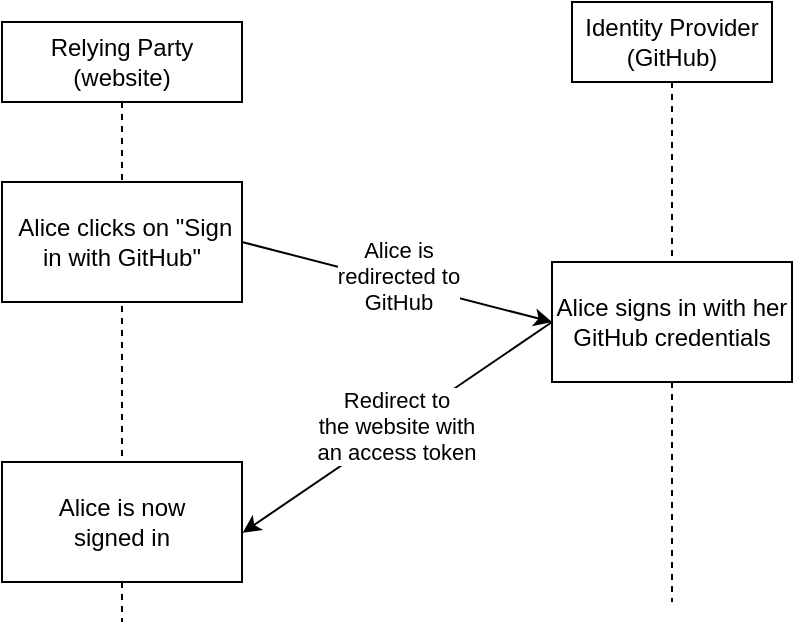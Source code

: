 <mxfile version="22.1.18" type="GitHub">
  <diagram name="Page-1" id="2YBvvXClWsGukQMizWep">
    <mxGraphModel dx="558" dy="290" grid="1" gridSize="10" guides="1" tooltips="1" connect="1" arrows="1" fold="1" page="1" pageScale="1" pageWidth="850" pageHeight="1100" math="0" shadow="0">
      <root>
        <mxCell id="0" />
        <mxCell id="1" parent="0" />
        <mxCell id="aM9ryv3xv72pqoxQDRHE-1" value="&lt;div&gt;Relying Party &lt;br&gt;&lt;/div&gt;&lt;div&gt;(website) &lt;/div&gt;" style="shape=umlLifeline;perimeter=lifelinePerimeter;whiteSpace=wrap;html=1;container=0;dropTarget=0;collapsible=0;recursiveResize=0;outlineConnect=0;portConstraint=eastwest;newEdgeStyle={&quot;edgeStyle&quot;:&quot;elbowEdgeStyle&quot;,&quot;elbow&quot;:&quot;vertical&quot;,&quot;curved&quot;:0,&quot;rounded&quot;:0};" parent="1" vertex="1">
          <mxGeometry x="30" y="40" width="120" height="300" as="geometry" />
        </mxCell>
        <mxCell id="aM9ryv3xv72pqoxQDRHE-5" value="&lt;div&gt;Identity Provider&lt;/div&gt;&lt;div&gt;(GitHub)&lt;br&gt;&lt;/div&gt;" style="shape=umlLifeline;perimeter=lifelinePerimeter;whiteSpace=wrap;html=1;container=0;dropTarget=0;collapsible=0;recursiveResize=0;outlineConnect=0;portConstraint=eastwest;newEdgeStyle={&quot;edgeStyle&quot;:&quot;elbowEdgeStyle&quot;,&quot;elbow&quot;:&quot;vertical&quot;,&quot;curved&quot;:0,&quot;rounded&quot;:0};" parent="1" vertex="1">
          <mxGeometry x="315" y="30" width="100" height="300" as="geometry" />
        </mxCell>
        <mxCell id="QjCBGKmE3sHR-Tw6iVyZ-2" value="Alice signs in with her GitHub credentials" style="rounded=0;whiteSpace=wrap;html=1;" vertex="1" parent="1">
          <mxGeometry x="305" y="160" width="120" height="60" as="geometry" />
        </mxCell>
        <mxCell id="QjCBGKmE3sHR-Tw6iVyZ-3" value="&lt;div align=&quot;center&quot;&gt;&lt;font style=&quot;font-size: 12px;&quot;&gt;&amp;nbsp;Alice clicks on &quot;Sign in with GitHub&quot;&lt;/font&gt;&lt;/div&gt;" style="rounded=0;whiteSpace=wrap;html=1;align=center;" vertex="1" parent="1">
          <mxGeometry x="30" y="120" width="120" height="60" as="geometry" />
        </mxCell>
        <mxCell id="QjCBGKmE3sHR-Tw6iVyZ-4" value="" style="endArrow=classic;html=1;rounded=0;exitX=1;exitY=0.5;exitDx=0;exitDy=0;entryX=0;entryY=0.5;entryDx=0;entryDy=0;" edge="1" parent="1" source="QjCBGKmE3sHR-Tw6iVyZ-3" target="QjCBGKmE3sHR-Tw6iVyZ-2">
          <mxGeometry width="50" height="50" relative="1" as="geometry">
            <mxPoint x="240" y="200" as="sourcePoint" />
            <mxPoint x="290" y="150" as="targetPoint" />
          </mxGeometry>
        </mxCell>
        <mxCell id="QjCBGKmE3sHR-Tw6iVyZ-5" value="&lt;div&gt;Alice is &lt;br&gt;&lt;/div&gt;&lt;div&gt;redirected to &lt;br&gt;&lt;/div&gt;&lt;div&gt;GitHub&lt;br&gt;&lt;/div&gt;" style="edgeLabel;html=1;align=center;verticalAlign=middle;resizable=0;points=[];" vertex="1" connectable="0" parent="QjCBGKmE3sHR-Tw6iVyZ-4">
          <mxGeometry x="0.001" y="3" relative="1" as="geometry">
            <mxPoint as="offset" />
          </mxGeometry>
        </mxCell>
        <mxCell id="QjCBGKmE3sHR-Tw6iVyZ-6" value="&lt;div align=&quot;center&quot;&gt;Alice is now &lt;br&gt;&lt;/div&gt;&lt;div align=&quot;center&quot;&gt;signed in&lt;br&gt;&lt;/div&gt;" style="rounded=0;whiteSpace=wrap;html=1;align=center;" vertex="1" parent="1">
          <mxGeometry x="30" y="260" width="120" height="60" as="geometry" />
        </mxCell>
        <mxCell id="QjCBGKmE3sHR-Tw6iVyZ-8" value="" style="endArrow=classic;html=1;rounded=0;entryX=1.003;entryY=0.589;entryDx=0;entryDy=0;entryPerimeter=0;exitX=0;exitY=0.5;exitDx=0;exitDy=0;" edge="1" parent="1" source="QjCBGKmE3sHR-Tw6iVyZ-2" target="QjCBGKmE3sHR-Tw6iVyZ-6">
          <mxGeometry width="50" height="50" relative="1" as="geometry">
            <mxPoint x="240" y="260" as="sourcePoint" />
            <mxPoint x="290" y="210" as="targetPoint" />
          </mxGeometry>
        </mxCell>
        <mxCell id="QjCBGKmE3sHR-Tw6iVyZ-9" value="&lt;div&gt;Redirect to &lt;br&gt;&lt;/div&gt;&lt;div&gt;the website with&lt;/div&gt;&lt;div&gt;an access token&lt;br&gt;&lt;/div&gt;" style="edgeLabel;html=1;align=center;verticalAlign=middle;resizable=0;points=[];" vertex="1" connectable="0" parent="QjCBGKmE3sHR-Tw6iVyZ-8">
          <mxGeometry x="0.004" y="-1" relative="1" as="geometry">
            <mxPoint as="offset" />
          </mxGeometry>
        </mxCell>
      </root>
    </mxGraphModel>
  </diagram>
</mxfile>
